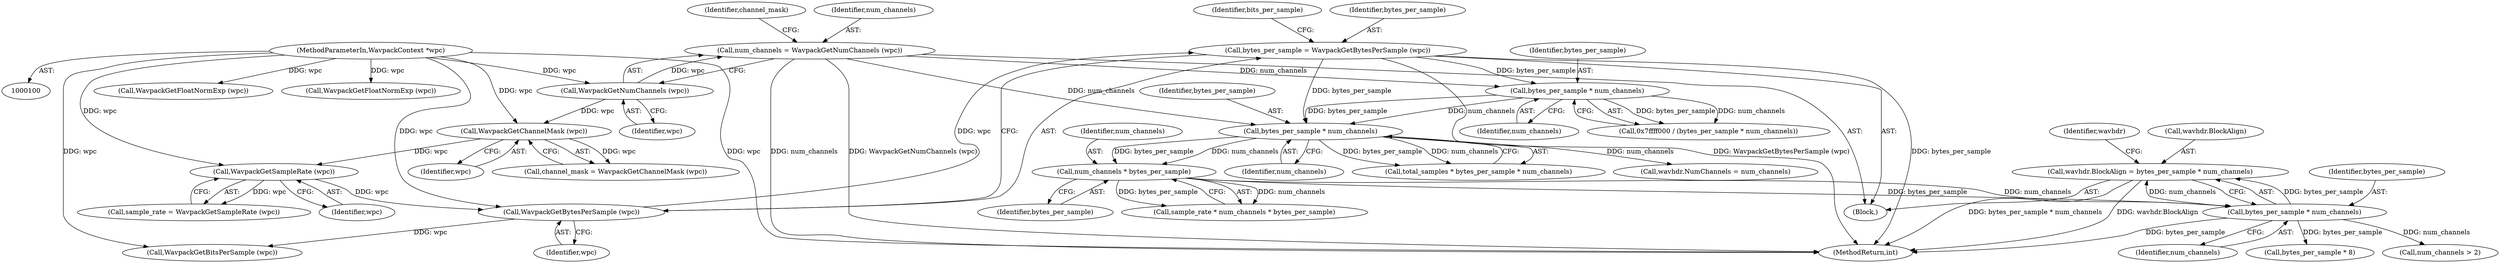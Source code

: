 digraph "0_WavPack_d5bf76b5a88d044a1be1d5656698e3ba737167e5_0@integer" {
"1000242" [label="(Call,wavhdr.BlockAlign = bytes_per_sample * num_channels)"];
"1000246" [label="(Call,bytes_per_sample * num_channels)"];
"1000239" [label="(Call,num_channels * bytes_per_sample)"];
"1000191" [label="(Call,bytes_per_sample * num_channels)"];
"1000184" [label="(Call,bytes_per_sample * num_channels)"];
"1000140" [label="(Call,bytes_per_sample = WavpackGetBytesPerSample (wpc))"];
"1000142" [label="(Call,WavpackGetBytesPerSample (wpc))"];
"1000137" [label="(Call,WavpackGetSampleRate (wpc))"];
"1000132" [label="(Call,WavpackGetChannelMask (wpc))"];
"1000127" [label="(Call,WavpackGetNumChannels (wpc))"];
"1000102" [label="(MethodParameterIn,WavpackContext *wpc)"];
"1000125" [label="(Call,num_channels = WavpackGetNumChannels (wpc))"];
"1000167" [label="(Call,WavpackGetFloatNormExp (wpc))"];
"1000131" [label="(Identifier,channel_mask)"];
"1000182" [label="(Call,0x7ffff000 / (bytes_per_sample * num_channels))"];
"1000256" [label="(Call,num_channels > 2)"];
"1000146" [label="(Identifier,bits_per_sample)"];
"1000138" [label="(Identifier,wpc)"];
"1000105" [label="(Block,)"];
"1000133" [label="(Identifier,wpc)"];
"1000243" [label="(Call,wavhdr.BlockAlign)"];
"1000186" [label="(Identifier,num_channels)"];
"1000237" [label="(Call,sample_rate * num_channels * bytes_per_sample)"];
"1000192" [label="(Identifier,bytes_per_sample)"];
"1000240" [label="(Identifier,num_channels)"];
"1000653" [label="(MethodReturn,int)"];
"1000137" [label="(Call,WavpackGetSampleRate (wpc))"];
"1000142" [label="(Call,WavpackGetBytesPerSample (wpc))"];
"1000153" [label="(Call,WavpackGetFloatNormExp (wpc))"];
"1000189" [label="(Call,total_samples * bytes_per_sample * num_channels)"];
"1000246" [label="(Call,bytes_per_sample * num_channels)"];
"1000127" [label="(Call,WavpackGetNumChannels (wpc))"];
"1000184" [label="(Call,bytes_per_sample * num_channels)"];
"1000193" [label="(Identifier,num_channels)"];
"1000143" [label="(Identifier,wpc)"];
"1000241" [label="(Identifier,bytes_per_sample)"];
"1000130" [label="(Call,channel_mask = WavpackGetChannelMask (wpc))"];
"1000248" [label="(Identifier,num_channels)"];
"1000140" [label="(Call,bytes_per_sample = WavpackGetBytesPerSample (wpc))"];
"1000102" [label="(MethodParameterIn,WavpackContext *wpc)"];
"1000147" [label="(Call,WavpackGetBitsPerSample (wpc))"];
"1000247" [label="(Identifier,bytes_per_sample)"];
"1000141" [label="(Identifier,bytes_per_sample)"];
"1000242" [label="(Call,wavhdr.BlockAlign = bytes_per_sample * num_channels)"];
"1000125" [label="(Call,num_channels = WavpackGetNumChannels (wpc))"];
"1000239" [label="(Call,num_channels * bytes_per_sample)"];
"1000185" [label="(Identifier,bytes_per_sample)"];
"1000251" [label="(Identifier,wavhdr)"];
"1000135" [label="(Call,sample_rate = WavpackGetSampleRate (wpc))"];
"1000298" [label="(Call,bytes_per_sample * 8)"];
"1000191" [label="(Call,bytes_per_sample * num_channels)"];
"1000223" [label="(Call,wavhdr.NumChannels = num_channels)"];
"1000126" [label="(Identifier,num_channels)"];
"1000132" [label="(Call,WavpackGetChannelMask (wpc))"];
"1000128" [label="(Identifier,wpc)"];
"1000242" -> "1000105"  [label="AST: "];
"1000242" -> "1000246"  [label="CFG: "];
"1000243" -> "1000242"  [label="AST: "];
"1000246" -> "1000242"  [label="AST: "];
"1000251" -> "1000242"  [label="CFG: "];
"1000242" -> "1000653"  [label="DDG: bytes_per_sample * num_channels"];
"1000242" -> "1000653"  [label="DDG: wavhdr.BlockAlign"];
"1000246" -> "1000242"  [label="DDG: bytes_per_sample"];
"1000246" -> "1000242"  [label="DDG: num_channels"];
"1000246" -> "1000248"  [label="CFG: "];
"1000247" -> "1000246"  [label="AST: "];
"1000248" -> "1000246"  [label="AST: "];
"1000246" -> "1000653"  [label="DDG: bytes_per_sample"];
"1000239" -> "1000246"  [label="DDG: bytes_per_sample"];
"1000239" -> "1000246"  [label="DDG: num_channels"];
"1000246" -> "1000256"  [label="DDG: num_channels"];
"1000246" -> "1000298"  [label="DDG: bytes_per_sample"];
"1000239" -> "1000237"  [label="AST: "];
"1000239" -> "1000241"  [label="CFG: "];
"1000240" -> "1000239"  [label="AST: "];
"1000241" -> "1000239"  [label="AST: "];
"1000237" -> "1000239"  [label="CFG: "];
"1000239" -> "1000237"  [label="DDG: num_channels"];
"1000239" -> "1000237"  [label="DDG: bytes_per_sample"];
"1000191" -> "1000239"  [label="DDG: num_channels"];
"1000191" -> "1000239"  [label="DDG: bytes_per_sample"];
"1000191" -> "1000189"  [label="AST: "];
"1000191" -> "1000193"  [label="CFG: "];
"1000192" -> "1000191"  [label="AST: "];
"1000193" -> "1000191"  [label="AST: "];
"1000189" -> "1000191"  [label="CFG: "];
"1000191" -> "1000189"  [label="DDG: bytes_per_sample"];
"1000191" -> "1000189"  [label="DDG: num_channels"];
"1000184" -> "1000191"  [label="DDG: bytes_per_sample"];
"1000184" -> "1000191"  [label="DDG: num_channels"];
"1000140" -> "1000191"  [label="DDG: bytes_per_sample"];
"1000125" -> "1000191"  [label="DDG: num_channels"];
"1000191" -> "1000223"  [label="DDG: num_channels"];
"1000184" -> "1000182"  [label="AST: "];
"1000184" -> "1000186"  [label="CFG: "];
"1000185" -> "1000184"  [label="AST: "];
"1000186" -> "1000184"  [label="AST: "];
"1000182" -> "1000184"  [label="CFG: "];
"1000184" -> "1000182"  [label="DDG: bytes_per_sample"];
"1000184" -> "1000182"  [label="DDG: num_channels"];
"1000140" -> "1000184"  [label="DDG: bytes_per_sample"];
"1000125" -> "1000184"  [label="DDG: num_channels"];
"1000140" -> "1000105"  [label="AST: "];
"1000140" -> "1000142"  [label="CFG: "];
"1000141" -> "1000140"  [label="AST: "];
"1000142" -> "1000140"  [label="AST: "];
"1000146" -> "1000140"  [label="CFG: "];
"1000140" -> "1000653"  [label="DDG: WavpackGetBytesPerSample (wpc)"];
"1000140" -> "1000653"  [label="DDG: bytes_per_sample"];
"1000142" -> "1000140"  [label="DDG: wpc"];
"1000142" -> "1000143"  [label="CFG: "];
"1000143" -> "1000142"  [label="AST: "];
"1000137" -> "1000142"  [label="DDG: wpc"];
"1000102" -> "1000142"  [label="DDG: wpc"];
"1000142" -> "1000147"  [label="DDG: wpc"];
"1000137" -> "1000135"  [label="AST: "];
"1000137" -> "1000138"  [label="CFG: "];
"1000138" -> "1000137"  [label="AST: "];
"1000135" -> "1000137"  [label="CFG: "];
"1000137" -> "1000135"  [label="DDG: wpc"];
"1000132" -> "1000137"  [label="DDG: wpc"];
"1000102" -> "1000137"  [label="DDG: wpc"];
"1000132" -> "1000130"  [label="AST: "];
"1000132" -> "1000133"  [label="CFG: "];
"1000133" -> "1000132"  [label="AST: "];
"1000130" -> "1000132"  [label="CFG: "];
"1000132" -> "1000130"  [label="DDG: wpc"];
"1000127" -> "1000132"  [label="DDG: wpc"];
"1000102" -> "1000132"  [label="DDG: wpc"];
"1000127" -> "1000125"  [label="AST: "];
"1000127" -> "1000128"  [label="CFG: "];
"1000128" -> "1000127"  [label="AST: "];
"1000125" -> "1000127"  [label="CFG: "];
"1000127" -> "1000125"  [label="DDG: wpc"];
"1000102" -> "1000127"  [label="DDG: wpc"];
"1000102" -> "1000100"  [label="AST: "];
"1000102" -> "1000653"  [label="DDG: wpc"];
"1000102" -> "1000147"  [label="DDG: wpc"];
"1000102" -> "1000153"  [label="DDG: wpc"];
"1000102" -> "1000167"  [label="DDG: wpc"];
"1000125" -> "1000105"  [label="AST: "];
"1000126" -> "1000125"  [label="AST: "];
"1000131" -> "1000125"  [label="CFG: "];
"1000125" -> "1000653"  [label="DDG: num_channels"];
"1000125" -> "1000653"  [label="DDG: WavpackGetNumChannels (wpc)"];
}
